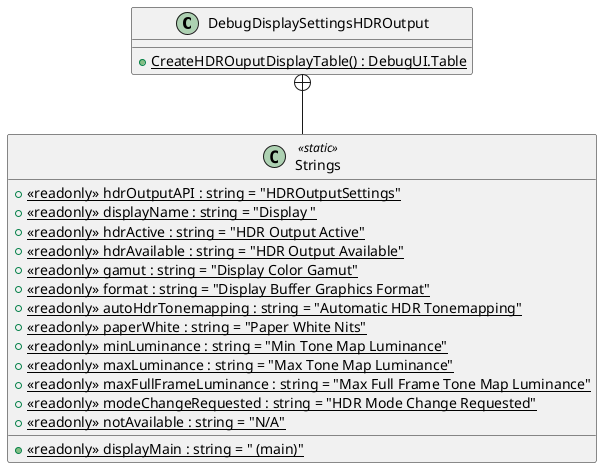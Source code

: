 @startuml
class DebugDisplaySettingsHDROutput {
    + {static} CreateHDROuputDisplayTable() : DebugUI.Table
}
class Strings <<static>> {
    + {static} <<readonly>> hdrOutputAPI : string = "HDROutputSettings"
    + {static} <<readonly>> displayName : string = "Display "
    + {static} <<readonly>> displayMain : string = " (main)"
    + {static} <<readonly>> hdrActive : string = "HDR Output Active"
    + {static} <<readonly>> hdrAvailable : string = "HDR Output Available"
    + {static} <<readonly>> gamut : string = "Display Color Gamut"
    + {static} <<readonly>> format : string = "Display Buffer Graphics Format"
    + {static} <<readonly>> autoHdrTonemapping : string = "Automatic HDR Tonemapping"
    + {static} <<readonly>> paperWhite : string = "Paper White Nits"
    + {static} <<readonly>> minLuminance : string = "Min Tone Map Luminance"
    + {static} <<readonly>> maxLuminance : string = "Max Tone Map Luminance"
    + {static} <<readonly>> maxFullFrameLuminance : string = "Max Full Frame Tone Map Luminance"
    + {static} <<readonly>> modeChangeRequested : string = "HDR Mode Change Requested"
    + {static} <<readonly>> notAvailable : string = "N/A"
}
DebugDisplaySettingsHDROutput +-- Strings
@enduml
